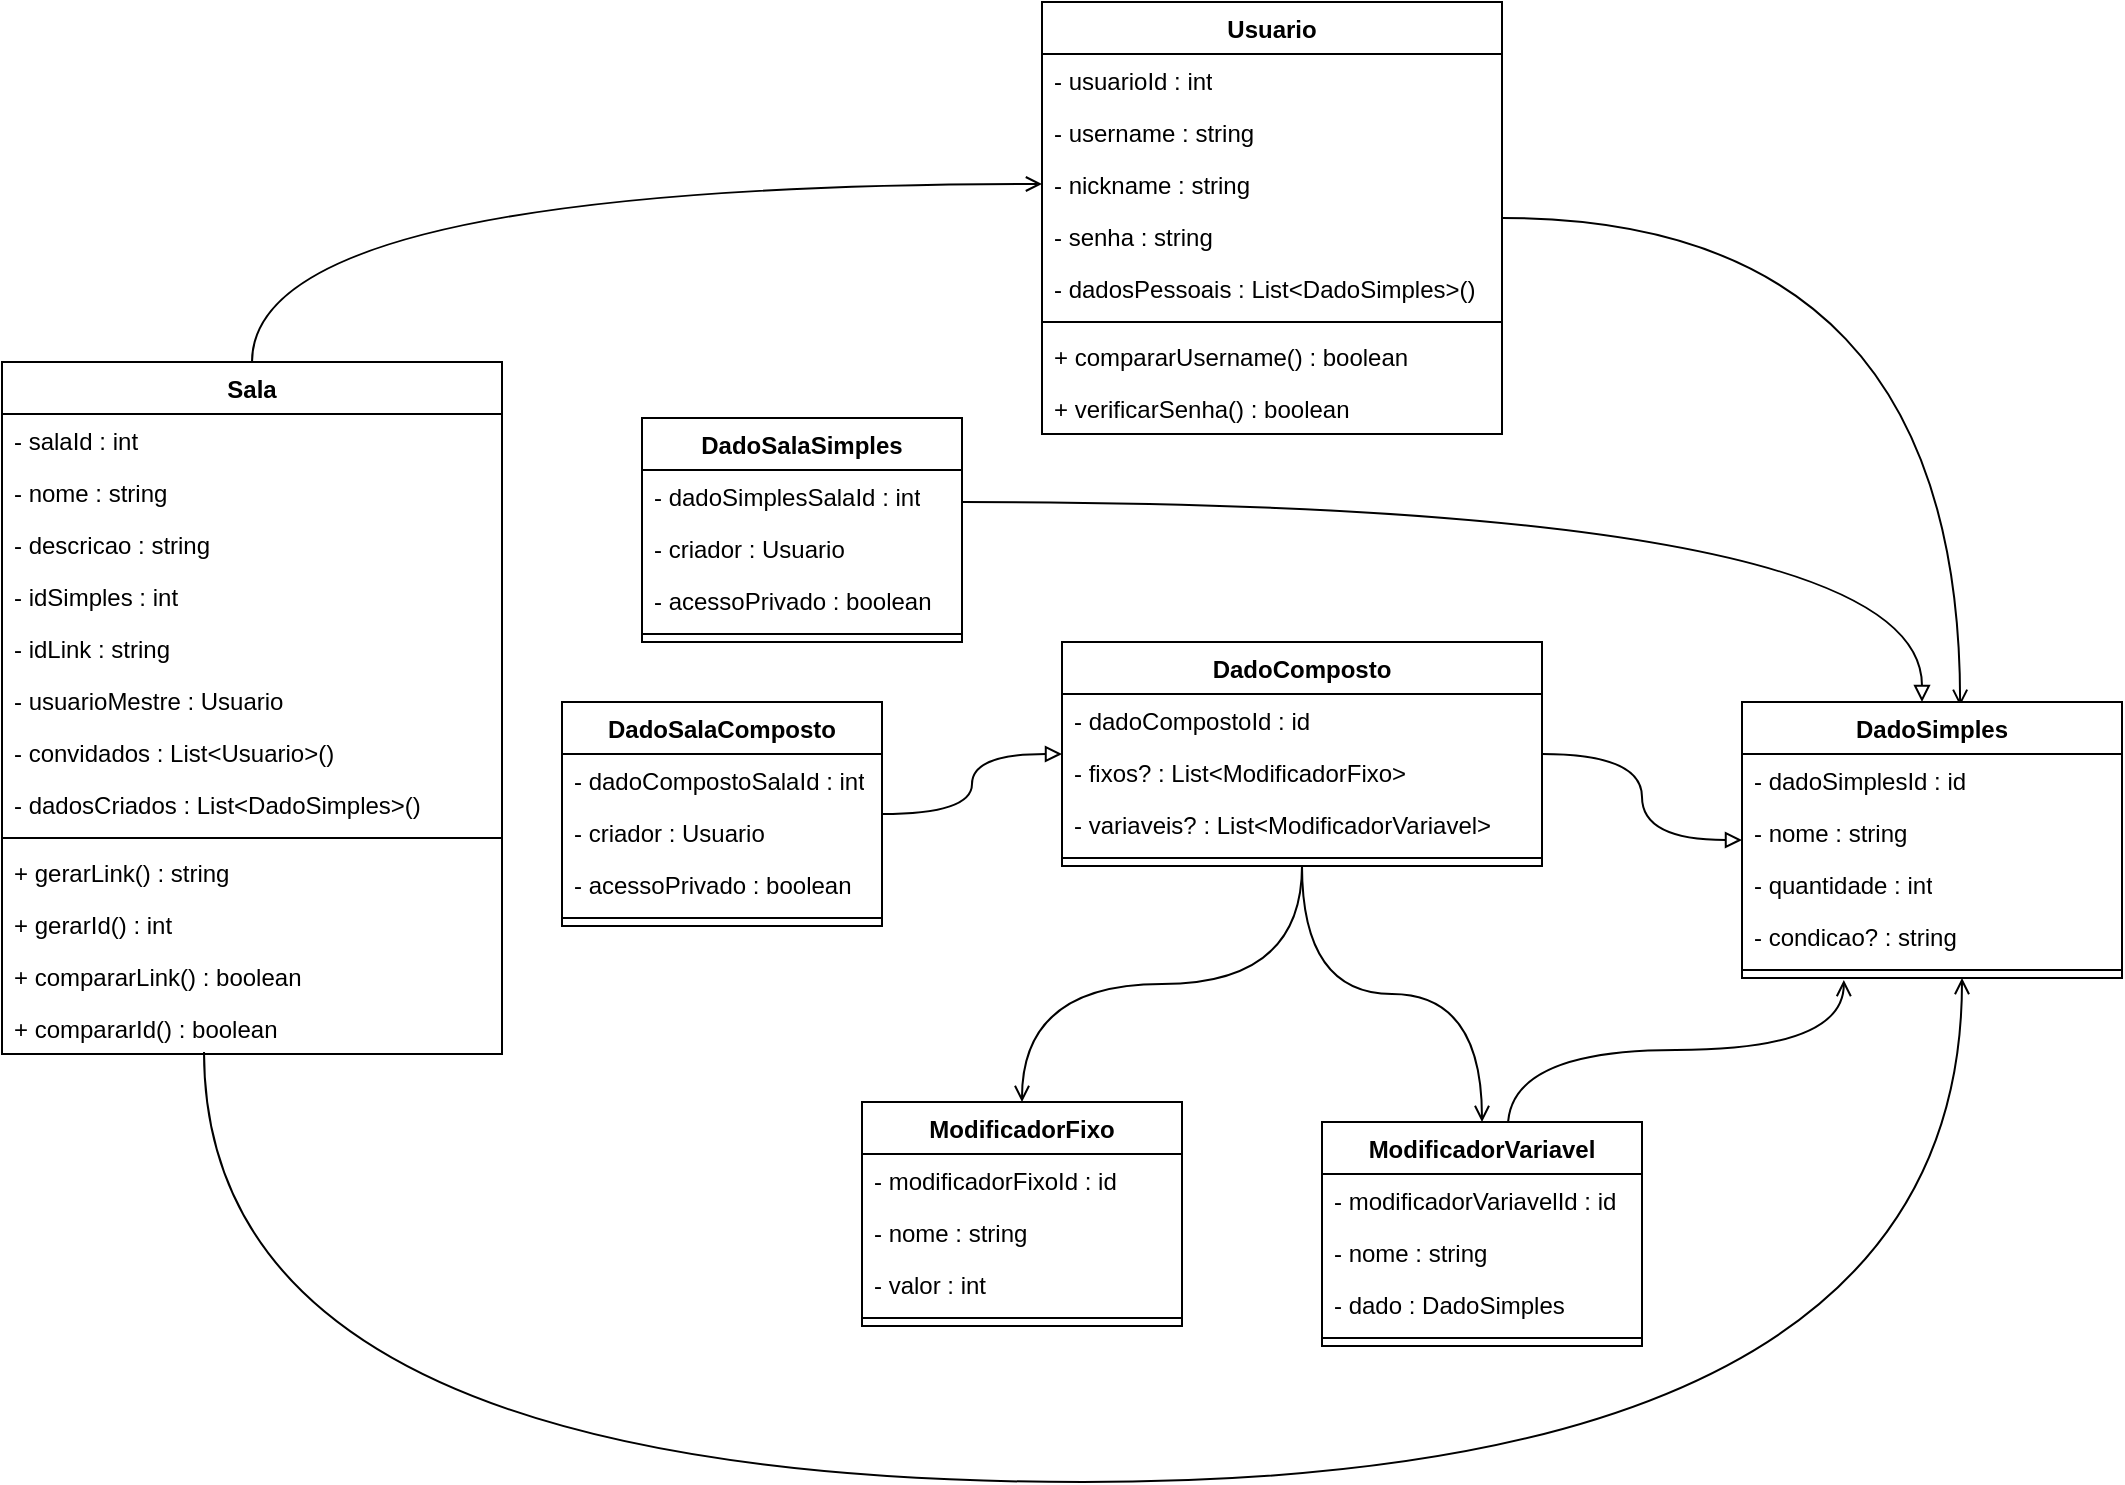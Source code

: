 <mxfile version="21.8.2" type="device">
  <diagram name="Página-1" id="qsgpVktvqnezk0J1ocNl">
    <mxGraphModel dx="1434" dy="867" grid="1" gridSize="10" guides="1" tooltips="1" connect="1" arrows="1" fold="1" page="0" pageScale="1" pageWidth="1169" pageHeight="1654" background="none" math="0" shadow="0">
      <root>
        <mxCell id="0" />
        <mxCell id="1" parent="0" />
        <mxCell id="TVMtw02zKbkY-CnR1i96-38" style="edgeStyle=orthogonalEdgeStyle;curved=1;rounded=0;orthogonalLoop=1;jettySize=auto;html=1;endArrow=open;endFill=0;entryX=0.574;entryY=0.014;entryDx=0;entryDy=0;entryPerimeter=0;" parent="1" source="hFhUfe1-vP947wIrHvXf-8" target="TVMtw02zKbkY-CnR1i96-6" edge="1">
          <mxGeometry relative="1" as="geometry" />
        </mxCell>
        <mxCell id="hFhUfe1-vP947wIrHvXf-8" value="Usuario" style="swimlane;fontStyle=1;align=center;verticalAlign=top;childLayout=stackLayout;horizontal=1;startSize=26;horizontalStack=0;resizeParent=1;resizeParentMax=0;resizeLast=0;collapsible=1;marginBottom=0;whiteSpace=wrap;html=1;" parent="1" vertex="1">
          <mxGeometry x="860" y="70" width="230" height="216" as="geometry" />
        </mxCell>
        <mxCell id="30t95WbOu_ko7hjAbIuh-5" value="- usuarioId : int" style="text;strokeColor=none;fillColor=none;align=left;verticalAlign=top;spacingLeft=4;spacingRight=4;overflow=hidden;rotatable=0;points=[[0,0.5],[1,0.5]];portConstraint=eastwest;whiteSpace=wrap;html=1;" parent="hFhUfe1-vP947wIrHvXf-8" vertex="1">
          <mxGeometry y="26" width="230" height="26" as="geometry" />
        </mxCell>
        <mxCell id="hFhUfe1-vP947wIrHvXf-9" value="- username : string" style="text;strokeColor=none;fillColor=none;align=left;verticalAlign=top;spacingLeft=4;spacingRight=4;overflow=hidden;rotatable=0;points=[[0,0.5],[1,0.5]];portConstraint=eastwest;whiteSpace=wrap;html=1;" parent="hFhUfe1-vP947wIrHvXf-8" vertex="1">
          <mxGeometry y="52" width="230" height="26" as="geometry" />
        </mxCell>
        <mxCell id="hFhUfe1-vP947wIrHvXf-12" value="- nickname : string" style="text;strokeColor=none;fillColor=none;align=left;verticalAlign=top;spacingLeft=4;spacingRight=4;overflow=hidden;rotatable=0;points=[[0,0.5],[1,0.5]];portConstraint=eastwest;whiteSpace=wrap;html=1;" parent="hFhUfe1-vP947wIrHvXf-8" vertex="1">
          <mxGeometry y="78" width="230" height="26" as="geometry" />
        </mxCell>
        <mxCell id="hFhUfe1-vP947wIrHvXf-13" value="- senha : string" style="text;strokeColor=none;fillColor=none;align=left;verticalAlign=top;spacingLeft=4;spacingRight=4;overflow=hidden;rotatable=0;points=[[0,0.5],[1,0.5]];portConstraint=eastwest;whiteSpace=wrap;html=1;" parent="hFhUfe1-vP947wIrHvXf-8" vertex="1">
          <mxGeometry y="104" width="230" height="26" as="geometry" />
        </mxCell>
        <mxCell id="hFhUfe1-vP947wIrHvXf-24" value="- dadosPessoais : List&amp;lt;DadoSimples&amp;gt;()" style="text;strokeColor=none;fillColor=none;align=left;verticalAlign=top;spacingLeft=4;spacingRight=4;overflow=hidden;rotatable=0;points=[[0,0.5],[1,0.5]];portConstraint=eastwest;whiteSpace=wrap;html=1;" parent="hFhUfe1-vP947wIrHvXf-8" vertex="1">
          <mxGeometry y="130" width="230" height="26" as="geometry" />
        </mxCell>
        <mxCell id="hFhUfe1-vP947wIrHvXf-10" value="" style="line;strokeWidth=1;fillColor=none;align=left;verticalAlign=middle;spacingTop=-1;spacingLeft=3;spacingRight=3;rotatable=0;labelPosition=right;points=[];portConstraint=eastwest;strokeColor=inherit;" parent="hFhUfe1-vP947wIrHvXf-8" vertex="1">
          <mxGeometry y="156" width="230" height="8" as="geometry" />
        </mxCell>
        <mxCell id="hFhUfe1-vP947wIrHvXf-11" value="+ compararUsername() : boolean" style="text;strokeColor=none;fillColor=none;align=left;verticalAlign=top;spacingLeft=4;spacingRight=4;overflow=hidden;rotatable=0;points=[[0,0.5],[1,0.5]];portConstraint=eastwest;whiteSpace=wrap;html=1;" parent="hFhUfe1-vP947wIrHvXf-8" vertex="1">
          <mxGeometry y="164" width="230" height="26" as="geometry" />
        </mxCell>
        <mxCell id="hFhUfe1-vP947wIrHvXf-14" value="+ verificarSenha() : boolean" style="text;strokeColor=none;fillColor=none;align=left;verticalAlign=top;spacingLeft=4;spacingRight=4;overflow=hidden;rotatable=0;points=[[0,0.5],[1,0.5]];portConstraint=eastwest;whiteSpace=wrap;html=1;" parent="hFhUfe1-vP947wIrHvXf-8" vertex="1">
          <mxGeometry y="190" width="230" height="26" as="geometry" />
        </mxCell>
        <mxCell id="hFhUfe1-vP947wIrHvXf-64" style="edgeStyle=orthogonalEdgeStyle;curved=1;rounded=0;orthogonalLoop=1;jettySize=auto;html=1;entryX=0;entryY=0.5;entryDx=0;entryDy=0;endArrow=open;endFill=0;" parent="1" source="hFhUfe1-vP947wIrHvXf-15" target="hFhUfe1-vP947wIrHvXf-12" edge="1">
          <mxGeometry relative="1" as="geometry" />
        </mxCell>
        <mxCell id="TVMtw02zKbkY-CnR1i96-48" style="edgeStyle=orthogonalEdgeStyle;curved=1;rounded=0;orthogonalLoop=1;jettySize=auto;html=1;exitX=0.404;exitY=0.962;exitDx=0;exitDy=0;exitPerimeter=0;endArrow=open;endFill=0;" parent="1" source="hFhUfe1-vP947wIrHvXf-40" target="TVMtw02zKbkY-CnR1i96-6" edge="1">
          <mxGeometry relative="1" as="geometry">
            <mxPoint x="1370" y="660" as="targetPoint" />
            <Array as="points">
              <mxPoint x="441" y="810" />
              <mxPoint x="1320" y="810" />
            </Array>
          </mxGeometry>
        </mxCell>
        <mxCell id="hFhUfe1-vP947wIrHvXf-15" value="Sala" style="swimlane;fontStyle=1;align=center;verticalAlign=top;childLayout=stackLayout;horizontal=1;startSize=26;horizontalStack=0;resizeParent=1;resizeParentMax=0;resizeLast=0;collapsible=1;marginBottom=0;whiteSpace=wrap;html=1;" parent="1" vertex="1">
          <mxGeometry x="340" y="250" width="250" height="346" as="geometry" />
        </mxCell>
        <mxCell id="30t95WbOu_ko7hjAbIuh-6" value="- salaId : int" style="text;strokeColor=none;fillColor=none;align=left;verticalAlign=top;spacingLeft=4;spacingRight=4;overflow=hidden;rotatable=0;points=[[0,0.5],[1,0.5]];portConstraint=eastwest;whiteSpace=wrap;html=1;" parent="hFhUfe1-vP947wIrHvXf-15" vertex="1">
          <mxGeometry y="26" width="250" height="26" as="geometry" />
        </mxCell>
        <mxCell id="hFhUfe1-vP947wIrHvXf-16" value="- nome : string" style="text;strokeColor=none;fillColor=none;align=left;verticalAlign=top;spacingLeft=4;spacingRight=4;overflow=hidden;rotatable=0;points=[[0,0.5],[1,0.5]];portConstraint=eastwest;whiteSpace=wrap;html=1;" parent="hFhUfe1-vP947wIrHvXf-15" vertex="1">
          <mxGeometry y="52" width="250" height="26" as="geometry" />
        </mxCell>
        <mxCell id="hFhUfe1-vP947wIrHvXf-21" value="- descricao : string" style="text;strokeColor=none;fillColor=none;align=left;verticalAlign=top;spacingLeft=4;spacingRight=4;overflow=hidden;rotatable=0;points=[[0,0.5],[1,0.5]];portConstraint=eastwest;whiteSpace=wrap;html=1;" parent="hFhUfe1-vP947wIrHvXf-15" vertex="1">
          <mxGeometry y="78" width="250" height="26" as="geometry" />
        </mxCell>
        <mxCell id="hFhUfe1-vP947wIrHvXf-19" value="- idSimples : int" style="text;strokeColor=none;fillColor=none;align=left;verticalAlign=top;spacingLeft=4;spacingRight=4;overflow=hidden;rotatable=0;points=[[0,0.5],[1,0.5]];portConstraint=eastwest;whiteSpace=wrap;html=1;" parent="hFhUfe1-vP947wIrHvXf-15" vertex="1">
          <mxGeometry y="104" width="250" height="26" as="geometry" />
        </mxCell>
        <mxCell id="hFhUfe1-vP947wIrHvXf-20" value="- idLink : string" style="text;strokeColor=none;fillColor=none;align=left;verticalAlign=top;spacingLeft=4;spacingRight=4;overflow=hidden;rotatable=0;points=[[0,0.5],[1,0.5]];portConstraint=eastwest;whiteSpace=wrap;html=1;" parent="hFhUfe1-vP947wIrHvXf-15" vertex="1">
          <mxGeometry y="130" width="250" height="26" as="geometry" />
        </mxCell>
        <mxCell id="hFhUfe1-vP947wIrHvXf-22" value="- usuarioMestre : Usuario" style="text;strokeColor=none;fillColor=none;align=left;verticalAlign=top;spacingLeft=4;spacingRight=4;overflow=hidden;rotatable=0;points=[[0,0.5],[1,0.5]];portConstraint=eastwest;whiteSpace=wrap;html=1;" parent="hFhUfe1-vP947wIrHvXf-15" vertex="1">
          <mxGeometry y="156" width="250" height="26" as="geometry" />
        </mxCell>
        <mxCell id="hFhUfe1-vP947wIrHvXf-23" value="- convidados : List&amp;lt;Usuario&amp;gt;()" style="text;strokeColor=none;fillColor=none;align=left;verticalAlign=top;spacingLeft=4;spacingRight=4;overflow=hidden;rotatable=0;points=[[0,0.5],[1,0.5]];portConstraint=eastwest;whiteSpace=wrap;html=1;" parent="hFhUfe1-vP947wIrHvXf-15" vertex="1">
          <mxGeometry y="182" width="250" height="26" as="geometry" />
        </mxCell>
        <mxCell id="hFhUfe1-vP947wIrHvXf-25" value="- dadosCriados : List&amp;lt;DadoSimples&amp;gt;()" style="text;strokeColor=none;fillColor=none;align=left;verticalAlign=top;spacingLeft=4;spacingRight=4;overflow=hidden;rotatable=0;points=[[0,0.5],[1,0.5]];portConstraint=eastwest;whiteSpace=wrap;html=1;" parent="hFhUfe1-vP947wIrHvXf-15" vertex="1">
          <mxGeometry y="208" width="250" height="26" as="geometry" />
        </mxCell>
        <mxCell id="hFhUfe1-vP947wIrHvXf-17" value="" style="line;strokeWidth=1;fillColor=none;align=left;verticalAlign=middle;spacingTop=-1;spacingLeft=3;spacingRight=3;rotatable=0;labelPosition=right;points=[];portConstraint=eastwest;strokeColor=inherit;" parent="hFhUfe1-vP947wIrHvXf-15" vertex="1">
          <mxGeometry y="234" width="250" height="8" as="geometry" />
        </mxCell>
        <mxCell id="hFhUfe1-vP947wIrHvXf-18" value="+ gerarLink() : string" style="text;strokeColor=none;fillColor=none;align=left;verticalAlign=top;spacingLeft=4;spacingRight=4;overflow=hidden;rotatable=0;points=[[0,0.5],[1,0.5]];portConstraint=eastwest;whiteSpace=wrap;html=1;" parent="hFhUfe1-vP947wIrHvXf-15" vertex="1">
          <mxGeometry y="242" width="250" height="26" as="geometry" />
        </mxCell>
        <mxCell id="hFhUfe1-vP947wIrHvXf-39" value="+ gerarId() : int" style="text;strokeColor=none;fillColor=none;align=left;verticalAlign=top;spacingLeft=4;spacingRight=4;overflow=hidden;rotatable=0;points=[[0,0.5],[1,0.5]];portConstraint=eastwest;whiteSpace=wrap;html=1;" parent="hFhUfe1-vP947wIrHvXf-15" vertex="1">
          <mxGeometry y="268" width="250" height="26" as="geometry" />
        </mxCell>
        <mxCell id="hFhUfe1-vP947wIrHvXf-38" value="+ compararLink() : boolean" style="text;strokeColor=none;fillColor=none;align=left;verticalAlign=top;spacingLeft=4;spacingRight=4;overflow=hidden;rotatable=0;points=[[0,0.5],[1,0.5]];portConstraint=eastwest;whiteSpace=wrap;html=1;" parent="hFhUfe1-vP947wIrHvXf-15" vertex="1">
          <mxGeometry y="294" width="250" height="26" as="geometry" />
        </mxCell>
        <mxCell id="hFhUfe1-vP947wIrHvXf-40" value="+ compararId() : boolean&lt;br&gt;" style="text;strokeColor=none;fillColor=none;align=left;verticalAlign=top;spacingLeft=4;spacingRight=4;overflow=hidden;rotatable=0;points=[[0,0.5],[1,0.5]];portConstraint=eastwest;whiteSpace=wrap;html=1;" parent="hFhUfe1-vP947wIrHvXf-15" vertex="1">
          <mxGeometry y="320" width="250" height="26" as="geometry" />
        </mxCell>
        <mxCell id="TVMtw02zKbkY-CnR1i96-47" style="edgeStyle=orthogonalEdgeStyle;curved=1;rounded=0;orthogonalLoop=1;jettySize=auto;html=1;endArrow=block;endFill=0;" parent="1" source="hFhUfe1-vP947wIrHvXf-46" target="TVMtw02zKbkY-CnR1i96-6" edge="1">
          <mxGeometry relative="1" as="geometry">
            <Array as="points">
              <mxPoint x="1300" y="320" />
            </Array>
          </mxGeometry>
        </mxCell>
        <mxCell id="hFhUfe1-vP947wIrHvXf-46" value="DadoSalaSimples" style="swimlane;fontStyle=1;align=center;verticalAlign=top;childLayout=stackLayout;horizontal=1;startSize=26;horizontalStack=0;resizeParent=1;resizeParentMax=0;resizeLast=0;collapsible=1;marginBottom=0;whiteSpace=wrap;html=1;" parent="1" vertex="1">
          <mxGeometry x="660" y="278" width="160" height="112" as="geometry" />
        </mxCell>
        <mxCell id="30t95WbOu_ko7hjAbIuh-7" value="- dadoSimplesSalaId : int" style="text;strokeColor=none;fillColor=none;align=left;verticalAlign=top;spacingLeft=4;spacingRight=4;overflow=hidden;rotatable=0;points=[[0,0.5],[1,0.5]];portConstraint=eastwest;whiteSpace=wrap;html=1;" parent="hFhUfe1-vP947wIrHvXf-46" vertex="1">
          <mxGeometry y="26" width="160" height="26" as="geometry" />
        </mxCell>
        <mxCell id="hFhUfe1-vP947wIrHvXf-45" value="- criador : Usuario" style="text;strokeColor=none;fillColor=none;align=left;verticalAlign=top;spacingLeft=4;spacingRight=4;overflow=hidden;rotatable=0;points=[[0,0.5],[1,0.5]];portConstraint=eastwest;whiteSpace=wrap;html=1;" parent="hFhUfe1-vP947wIrHvXf-46" vertex="1">
          <mxGeometry y="52" width="160" height="26" as="geometry" />
        </mxCell>
        <mxCell id="hFhUfe1-vP947wIrHvXf-44" value="- acessoPrivado : boolean" style="text;strokeColor=none;fillColor=none;align=left;verticalAlign=top;spacingLeft=4;spacingRight=4;overflow=hidden;rotatable=0;points=[[0,0.5],[1,0.5]];portConstraint=eastwest;whiteSpace=wrap;html=1;" parent="hFhUfe1-vP947wIrHvXf-46" vertex="1">
          <mxGeometry y="78" width="160" height="26" as="geometry" />
        </mxCell>
        <mxCell id="hFhUfe1-vP947wIrHvXf-48" value="" style="line;strokeWidth=1;fillColor=none;align=left;verticalAlign=middle;spacingTop=-1;spacingLeft=3;spacingRight=3;rotatable=0;labelPosition=right;points=[];portConstraint=eastwest;strokeColor=inherit;" parent="hFhUfe1-vP947wIrHvXf-46" vertex="1">
          <mxGeometry y="104" width="160" height="8" as="geometry" />
        </mxCell>
        <mxCell id="TVMtw02zKbkY-CnR1i96-32" style="edgeStyle=orthogonalEdgeStyle;curved=1;rounded=0;orthogonalLoop=1;jettySize=auto;html=1;startArrow=open;startFill=0;endArrow=none;endFill=0;" parent="1" source="hFhUfe1-vP947wIrHvXf-53" target="TVMtw02zKbkY-CnR1i96-17" edge="1">
          <mxGeometry relative="1" as="geometry">
            <mxPoint x="1080" y="656" as="targetPoint" />
          </mxGeometry>
        </mxCell>
        <mxCell id="hFhUfe1-vP947wIrHvXf-53" value="ModificadorFixo" style="swimlane;fontStyle=1;align=center;verticalAlign=top;childLayout=stackLayout;horizontal=1;startSize=26;horizontalStack=0;resizeParent=1;resizeParentMax=0;resizeLast=0;collapsible=1;marginBottom=0;whiteSpace=wrap;html=1;" parent="1" vertex="1">
          <mxGeometry x="770" y="620" width="160" height="112" as="geometry" />
        </mxCell>
        <mxCell id="30t95WbOu_ko7hjAbIuh-3" value="- modificadorFixoId : id" style="text;strokeColor=none;fillColor=none;align=left;verticalAlign=top;spacingLeft=4;spacingRight=4;overflow=hidden;rotatable=0;points=[[0,0.5],[1,0.5]];portConstraint=eastwest;whiteSpace=wrap;html=1;" parent="hFhUfe1-vP947wIrHvXf-53" vertex="1">
          <mxGeometry y="26" width="160" height="26" as="geometry" />
        </mxCell>
        <mxCell id="hFhUfe1-vP947wIrHvXf-57" value="- nome : string" style="text;strokeColor=none;fillColor=none;align=left;verticalAlign=top;spacingLeft=4;spacingRight=4;overflow=hidden;rotatable=0;points=[[0,0.5],[1,0.5]];portConstraint=eastwest;whiteSpace=wrap;html=1;" parent="hFhUfe1-vP947wIrHvXf-53" vertex="1">
          <mxGeometry y="52" width="160" height="26" as="geometry" />
        </mxCell>
        <mxCell id="hFhUfe1-vP947wIrHvXf-54" value="- valor : int" style="text;strokeColor=none;fillColor=none;align=left;verticalAlign=top;spacingLeft=4;spacingRight=4;overflow=hidden;rotatable=0;points=[[0,0.5],[1,0.5]];portConstraint=eastwest;whiteSpace=wrap;html=1;" parent="hFhUfe1-vP947wIrHvXf-53" vertex="1">
          <mxGeometry y="78" width="160" height="26" as="geometry" />
        </mxCell>
        <mxCell id="hFhUfe1-vP947wIrHvXf-55" value="" style="line;strokeWidth=1;fillColor=none;align=left;verticalAlign=middle;spacingTop=-1;spacingLeft=3;spacingRight=3;rotatable=0;labelPosition=right;points=[];portConstraint=eastwest;strokeColor=inherit;" parent="hFhUfe1-vP947wIrHvXf-53" vertex="1">
          <mxGeometry y="104" width="160" height="8" as="geometry" />
        </mxCell>
        <mxCell id="TVMtw02zKbkY-CnR1i96-6" value="DadoSimples" style="swimlane;fontStyle=1;align=center;verticalAlign=top;childLayout=stackLayout;horizontal=1;startSize=26;horizontalStack=0;resizeParent=1;resizeParentMax=0;resizeLast=0;collapsible=1;marginBottom=0;whiteSpace=wrap;html=1;" parent="1" vertex="1">
          <mxGeometry x="1210" y="420" width="190" height="138" as="geometry">
            <mxRectangle x="300" y="130" width="70" height="30" as="alternateBounds" />
          </mxGeometry>
        </mxCell>
        <mxCell id="30t95WbOu_ko7hjAbIuh-1" value="- dadoSimplesId : id" style="text;strokeColor=none;fillColor=none;align=left;verticalAlign=top;spacingLeft=4;spacingRight=4;overflow=hidden;rotatable=0;points=[[0,0.5],[1,0.5]];portConstraint=eastwest;whiteSpace=wrap;html=1;" parent="TVMtw02zKbkY-CnR1i96-6" vertex="1">
          <mxGeometry y="26" width="190" height="26" as="geometry" />
        </mxCell>
        <mxCell id="TVMtw02zKbkY-CnR1i96-35" value="- nome : string" style="text;strokeColor=none;fillColor=none;align=left;verticalAlign=top;spacingLeft=4;spacingRight=4;overflow=hidden;rotatable=0;points=[[0,0.5],[1,0.5]];portConstraint=eastwest;whiteSpace=wrap;html=1;" parent="TVMtw02zKbkY-CnR1i96-6" vertex="1">
          <mxGeometry y="52" width="190" height="26" as="geometry" />
        </mxCell>
        <mxCell id="TVMtw02zKbkY-CnR1i96-7" value="- quantidade : int" style="text;strokeColor=none;fillColor=none;align=left;verticalAlign=top;spacingLeft=4;spacingRight=4;overflow=hidden;rotatable=0;points=[[0,0.5],[1,0.5]];portConstraint=eastwest;whiteSpace=wrap;html=1;" parent="TVMtw02zKbkY-CnR1i96-6" vertex="1">
          <mxGeometry y="78" width="190" height="26" as="geometry" />
        </mxCell>
        <mxCell id="TVMtw02zKbkY-CnR1i96-12" value="- condicao? : string" style="text;strokeColor=none;fillColor=none;align=left;verticalAlign=top;spacingLeft=4;spacingRight=4;overflow=hidden;rotatable=0;points=[[0,0.5],[1,0.5]];portConstraint=eastwest;whiteSpace=wrap;html=1;" parent="TVMtw02zKbkY-CnR1i96-6" vertex="1">
          <mxGeometry y="104" width="190" height="26" as="geometry" />
        </mxCell>
        <mxCell id="TVMtw02zKbkY-CnR1i96-8" value="" style="line;strokeWidth=1;fillColor=none;align=left;verticalAlign=middle;spacingTop=-1;spacingLeft=3;spacingRight=3;rotatable=0;labelPosition=right;points=[];portConstraint=eastwest;strokeColor=inherit;" parent="TVMtw02zKbkY-CnR1i96-6" vertex="1">
          <mxGeometry y="130" width="190" height="8" as="geometry" />
        </mxCell>
        <mxCell id="TVMtw02zKbkY-CnR1i96-21" style="edgeStyle=orthogonalEdgeStyle;curved=1;rounded=0;orthogonalLoop=1;jettySize=auto;html=1;endArrow=block;endFill=0;" parent="1" source="TVMtw02zKbkY-CnR1i96-17" target="TVMtw02zKbkY-CnR1i96-6" edge="1">
          <mxGeometry relative="1" as="geometry" />
        </mxCell>
        <mxCell id="TVMtw02zKbkY-CnR1i96-46" style="edgeStyle=orthogonalEdgeStyle;curved=1;rounded=0;orthogonalLoop=1;jettySize=auto;html=1;startArrow=block;startFill=0;endArrow=none;endFill=0;" parent="1" source="TVMtw02zKbkY-CnR1i96-17" target="TVMtw02zKbkY-CnR1i96-42" edge="1">
          <mxGeometry relative="1" as="geometry" />
        </mxCell>
        <mxCell id="TVMtw02zKbkY-CnR1i96-17" value="DadoComposto" style="swimlane;fontStyle=1;align=center;verticalAlign=top;childLayout=stackLayout;horizontal=1;startSize=26;horizontalStack=0;resizeParent=1;resizeParentMax=0;resizeLast=0;collapsible=1;marginBottom=0;whiteSpace=wrap;html=1;" parent="1" vertex="1">
          <mxGeometry x="870" y="390" width="240" height="112" as="geometry">
            <mxRectangle x="300" y="130" width="70" height="30" as="alternateBounds" />
          </mxGeometry>
        </mxCell>
        <mxCell id="30t95WbOu_ko7hjAbIuh-4" value="- dadoCompostoId : id" style="text;strokeColor=none;fillColor=none;align=left;verticalAlign=top;spacingLeft=4;spacingRight=4;overflow=hidden;rotatable=0;points=[[0,0.5],[1,0.5]];portConstraint=eastwest;whiteSpace=wrap;html=1;" parent="TVMtw02zKbkY-CnR1i96-17" vertex="1">
          <mxGeometry y="26" width="240" height="26" as="geometry" />
        </mxCell>
        <mxCell id="FewYMCbCR3r78oAodSfG-1" value="- fixos? : List&amp;lt;ModificadorFixo&amp;gt;" style="text;strokeColor=none;fillColor=none;align=left;verticalAlign=top;spacingLeft=4;spacingRight=4;overflow=hidden;rotatable=0;points=[[0,0.5],[1,0.5]];portConstraint=eastwest;whiteSpace=wrap;html=1;" parent="TVMtw02zKbkY-CnR1i96-17" vertex="1">
          <mxGeometry y="52" width="240" height="26" as="geometry" />
        </mxCell>
        <mxCell id="FewYMCbCR3r78oAodSfG-2" value="- variaveis? : List&amp;lt;ModificadorVariavel&amp;gt;" style="text;strokeColor=none;fillColor=none;align=left;verticalAlign=top;spacingLeft=4;spacingRight=4;overflow=hidden;rotatable=0;points=[[0,0.5],[1,0.5]];portConstraint=eastwest;whiteSpace=wrap;html=1;" parent="TVMtw02zKbkY-CnR1i96-17" vertex="1">
          <mxGeometry y="78" width="240" height="26" as="geometry" />
        </mxCell>
        <mxCell id="TVMtw02zKbkY-CnR1i96-20" value="" style="line;strokeWidth=1;fillColor=none;align=left;verticalAlign=middle;spacingTop=-1;spacingLeft=3;spacingRight=3;rotatable=0;labelPosition=right;points=[];portConstraint=eastwest;strokeColor=inherit;" parent="TVMtw02zKbkY-CnR1i96-17" vertex="1">
          <mxGeometry y="104" width="240" height="8" as="geometry" />
        </mxCell>
        <mxCell id="TVMtw02zKbkY-CnR1i96-34" style="edgeStyle=orthogonalEdgeStyle;curved=1;rounded=0;orthogonalLoop=1;jettySize=auto;html=1;endArrow=open;endFill=0;entryX=0.268;entryY=1.125;entryDx=0;entryDy=0;entryPerimeter=0;exitX=0.581;exitY=0.023;exitDx=0;exitDy=0;exitPerimeter=0;" parent="1" source="TVMtw02zKbkY-CnR1i96-22" target="TVMtw02zKbkY-CnR1i96-8" edge="1">
          <mxGeometry relative="1" as="geometry">
            <mxPoint x="1280" y="510" as="targetPoint" />
          </mxGeometry>
        </mxCell>
        <mxCell id="TVMtw02zKbkY-CnR1i96-22" value="ModificadorVariavel" style="swimlane;fontStyle=1;align=center;verticalAlign=top;childLayout=stackLayout;horizontal=1;startSize=26;horizontalStack=0;resizeParent=1;resizeParentMax=0;resizeLast=0;collapsible=1;marginBottom=0;whiteSpace=wrap;html=1;" parent="1" vertex="1">
          <mxGeometry x="1000" y="630" width="160" height="112" as="geometry" />
        </mxCell>
        <mxCell id="30t95WbOu_ko7hjAbIuh-2" value="- modificadorVariavelId : id" style="text;strokeColor=none;fillColor=none;align=left;verticalAlign=top;spacingLeft=4;spacingRight=4;overflow=hidden;rotatable=0;points=[[0,0.5],[1,0.5]];portConstraint=eastwest;whiteSpace=wrap;html=1;" parent="TVMtw02zKbkY-CnR1i96-22" vertex="1">
          <mxGeometry y="26" width="160" height="26" as="geometry" />
        </mxCell>
        <mxCell id="TVMtw02zKbkY-CnR1i96-23" value="- nome : string" style="text;strokeColor=none;fillColor=none;align=left;verticalAlign=top;spacingLeft=4;spacingRight=4;overflow=hidden;rotatable=0;points=[[0,0.5],[1,0.5]];portConstraint=eastwest;whiteSpace=wrap;html=1;" parent="TVMtw02zKbkY-CnR1i96-22" vertex="1">
          <mxGeometry y="52" width="160" height="26" as="geometry" />
        </mxCell>
        <mxCell id="TVMtw02zKbkY-CnR1i96-24" value="- dado : DadoSimples" style="text;strokeColor=none;fillColor=none;align=left;verticalAlign=top;spacingLeft=4;spacingRight=4;overflow=hidden;rotatable=0;points=[[0,0.5],[1,0.5]];portConstraint=eastwest;whiteSpace=wrap;html=1;" parent="TVMtw02zKbkY-CnR1i96-22" vertex="1">
          <mxGeometry y="78" width="160" height="26" as="geometry" />
        </mxCell>
        <mxCell id="TVMtw02zKbkY-CnR1i96-25" value="" style="line;strokeWidth=1;fillColor=none;align=left;verticalAlign=middle;spacingTop=-1;spacingLeft=3;spacingRight=3;rotatable=0;labelPosition=right;points=[];portConstraint=eastwest;strokeColor=inherit;" parent="TVMtw02zKbkY-CnR1i96-22" vertex="1">
          <mxGeometry y="104" width="160" height="8" as="geometry" />
        </mxCell>
        <mxCell id="TVMtw02zKbkY-CnR1i96-31" style="edgeStyle=orthogonalEdgeStyle;curved=1;rounded=0;orthogonalLoop=1;jettySize=auto;html=1;startArrow=open;startFill=0;endArrow=none;endFill=0;" parent="1" source="TVMtw02zKbkY-CnR1i96-22" target="TVMtw02zKbkY-CnR1i96-17" edge="1">
          <mxGeometry relative="1" as="geometry">
            <mxPoint x="1080" y="570" as="sourcePoint" />
          </mxGeometry>
        </mxCell>
        <mxCell id="TVMtw02zKbkY-CnR1i96-42" value="DadoSalaComposto" style="swimlane;fontStyle=1;align=center;verticalAlign=top;childLayout=stackLayout;horizontal=1;startSize=26;horizontalStack=0;resizeParent=1;resizeParentMax=0;resizeLast=0;collapsible=1;marginBottom=0;whiteSpace=wrap;html=1;" parent="1" vertex="1">
          <mxGeometry x="620" y="420" width="160" height="112" as="geometry" />
        </mxCell>
        <mxCell id="30t95WbOu_ko7hjAbIuh-8" value="- dadoCompostoSalaId : int" style="text;strokeColor=none;fillColor=none;align=left;verticalAlign=top;spacingLeft=4;spacingRight=4;overflow=hidden;rotatable=0;points=[[0,0.5],[1,0.5]];portConstraint=eastwest;whiteSpace=wrap;html=1;" parent="TVMtw02zKbkY-CnR1i96-42" vertex="1">
          <mxGeometry y="26" width="160" height="26" as="geometry" />
        </mxCell>
        <mxCell id="TVMtw02zKbkY-CnR1i96-43" value="- criador : Usuario" style="text;strokeColor=none;fillColor=none;align=left;verticalAlign=top;spacingLeft=4;spacingRight=4;overflow=hidden;rotatable=0;points=[[0,0.5],[1,0.5]];portConstraint=eastwest;whiteSpace=wrap;html=1;" parent="TVMtw02zKbkY-CnR1i96-42" vertex="1">
          <mxGeometry y="52" width="160" height="26" as="geometry" />
        </mxCell>
        <mxCell id="TVMtw02zKbkY-CnR1i96-44" value="- acessoPrivado : boolean" style="text;strokeColor=none;fillColor=none;align=left;verticalAlign=top;spacingLeft=4;spacingRight=4;overflow=hidden;rotatable=0;points=[[0,0.5],[1,0.5]];portConstraint=eastwest;whiteSpace=wrap;html=1;" parent="TVMtw02zKbkY-CnR1i96-42" vertex="1">
          <mxGeometry y="78" width="160" height="26" as="geometry" />
        </mxCell>
        <mxCell id="TVMtw02zKbkY-CnR1i96-45" value="" style="line;strokeWidth=1;fillColor=none;align=left;verticalAlign=middle;spacingTop=-1;spacingLeft=3;spacingRight=3;rotatable=0;labelPosition=right;points=[];portConstraint=eastwest;strokeColor=inherit;" parent="TVMtw02zKbkY-CnR1i96-42" vertex="1">
          <mxGeometry y="104" width="160" height="8" as="geometry" />
        </mxCell>
      </root>
    </mxGraphModel>
  </diagram>
</mxfile>
